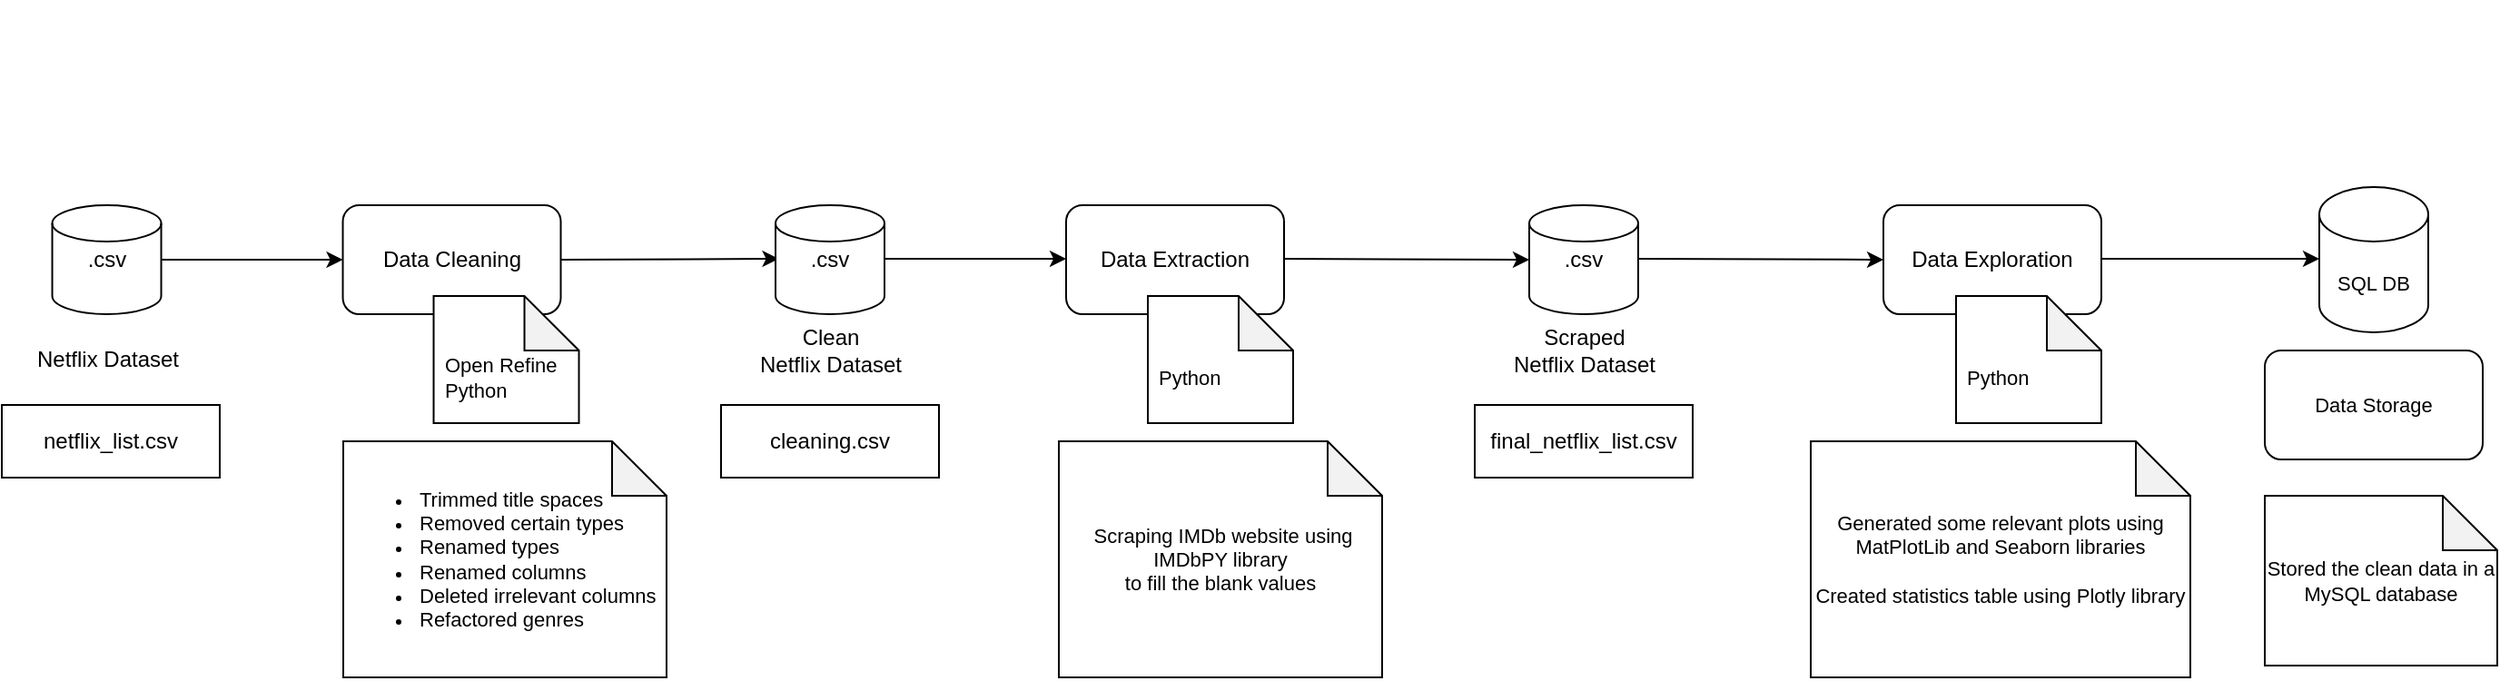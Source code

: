 <mxfile version="15.7.3" type="device"><diagram id="C5RBs43oDa-KdzZeNtuy" name="Page-1"><mxGraphModel dx="1422" dy="737" grid="1" gridSize="10" guides="1" tooltips="1" connect="1" arrows="1" fold="1" page="1" pageScale="1" pageWidth="827" pageHeight="1169" math="0" shadow="0"><root><mxCell id="WIyWlLk6GJQsqaUBKTNV-0"/><mxCell id="WIyWlLk6GJQsqaUBKTNV-1" parent="WIyWlLk6GJQsqaUBKTNV-0"/><mxCell id="yE1YxdWQRBVMyqgQBmIp-1" value=".csv" style="strokeWidth=1;html=1;shape=mxgraph.flowchart.database;whiteSpace=wrap;fontColor=default;fillColor=default;strokeColor=default;align=center;" parent="WIyWlLk6GJQsqaUBKTNV-1" vertex="1"><mxGeometry x="201.76" y="390" width="60" height="60" as="geometry"/></mxCell><mxCell id="yE1YxdWQRBVMyqgQBmIp-2" value="" style="shape=image;imageAspect=0;aspect=fixed;verticalLabelPosition=bottom;verticalAlign=top;fontColor=default;strokeColor=default;strokeWidth=1;fillColor=default;image=https://wikiimg.tojsiabtv.com/wikipedia/commons/7/7c/Kaggle_logo.png;" parent="WIyWlLk6GJQsqaUBKTNV-1" vertex="1"><mxGeometry x="182.24" y="325.51" width="103.52" height="40.01" as="geometry"/></mxCell><mxCell id="yE1YxdWQRBVMyqgQBmIp-3" value="Netflix Dataset" style="text;html=1;resizable=0;autosize=1;align=center;verticalAlign=middle;points=[];fillColor=none;strokeColor=none;rounded=0;fontColor=default;" parent="WIyWlLk6GJQsqaUBKTNV-1" vertex="1"><mxGeometry x="186.76" y="465" width="90" height="20" as="geometry"/></mxCell><mxCell id="yE1YxdWQRBVMyqgQBmIp-5" value="" style="endArrow=classic;html=1;rounded=0;labelBackgroundColor=default;fontColor=default;strokeColor=default;exitX=1;exitY=0.5;exitDx=0;exitDy=0;exitPerimeter=0;" parent="WIyWlLk6GJQsqaUBKTNV-1" source="yE1YxdWQRBVMyqgQBmIp-1" edge="1"><mxGeometry width="50" height="50" relative="1" as="geometry"><mxPoint x="311.76" y="460" as="sourcePoint"/><mxPoint x="361.76" y="420" as="targetPoint"/></mxGeometry></mxCell><mxCell id="yE1YxdWQRBVMyqgQBmIp-6" value="Data Cleaning" style="rounded=1;whiteSpace=wrap;html=1;fontColor=default;strokeColor=default;strokeWidth=1;fillColor=default;" parent="WIyWlLk6GJQsqaUBKTNV-1" vertex="1"><mxGeometry x="361.76" y="390" width="120" height="60" as="geometry"/></mxCell><mxCell id="yE1YxdWQRBVMyqgQBmIp-7" value="Open Refine&lt;br&gt;Python" style="shape=note;whiteSpace=wrap;html=1;backgroundOutline=1;darkOpacity=0.05;fontColor=default;strokeColor=default;strokeWidth=1;fillColor=default;align=left;fontSize=11;verticalAlign=middle;spacingLeft=4;spacingTop=20;" parent="WIyWlLk6GJQsqaUBKTNV-1" vertex="1"><mxGeometry x="411.76" y="440" width="80" height="70" as="geometry"/></mxCell><mxCell id="yE1YxdWQRBVMyqgQBmIp-10" value="Data Storage" style="rounded=1;whiteSpace=wrap;html=1;fontSize=11;fontColor=default;strokeColor=default;strokeWidth=1;fillColor=default;align=center;verticalAlign=middle;" parent="WIyWlLk6GJQsqaUBKTNV-1" vertex="1"><mxGeometry x="1420" y="470" width="120" height="60" as="geometry"/></mxCell><mxCell id="yE1YxdWQRBVMyqgQBmIp-11" value="SQL DB" style="shape=cylinder3;whiteSpace=wrap;html=1;boundedLbl=1;backgroundOutline=1;size=15;fontSize=11;fontColor=default;strokeColor=default;strokeWidth=1;fillColor=default;align=center;verticalAlign=middle;" parent="WIyWlLk6GJQsqaUBKTNV-1" vertex="1"><mxGeometry x="1450" y="380" width="60" height="80" as="geometry"/></mxCell><mxCell id="yE1YxdWQRBVMyqgQBmIp-12" value="" style="endArrow=classic;html=1;rounded=0;labelBackgroundColor=default;fontSize=11;fontColor=default;strokeColor=default;exitX=1;exitY=0.5;exitDx=0;exitDy=0;exitPerimeter=0;" parent="WIyWlLk6GJQsqaUBKTNV-1" edge="1"><mxGeometry width="50" height="50" relative="1" as="geometry"><mxPoint x="1330" y="419.5" as="sourcePoint"/><mxPoint x="1450" y="419.5" as="targetPoint"/></mxGeometry></mxCell><mxCell id="yE1YxdWQRBVMyqgQBmIp-16" value="&lt;ul&gt;&lt;li&gt;Trimmed title spaces&lt;/li&gt;&lt;li&gt;Removed certain types&lt;br&gt;&lt;/li&gt;&lt;li&gt;Renamed types&lt;br&gt;&lt;/li&gt;&lt;li&gt;Renamed columns&lt;/li&gt;&lt;li&gt;Deleted irrelevant columns&lt;/li&gt;&lt;li&gt;Refactored genres&lt;/li&gt;&lt;/ul&gt;" style="shape=note;whiteSpace=wrap;html=1;backgroundOutline=1;darkOpacity=0.05;fontSize=11;fontColor=default;strokeColor=default;strokeWidth=1;fillColor=default;align=left;verticalAlign=middle;" parent="WIyWlLk6GJQsqaUBKTNV-1" vertex="1"><mxGeometry x="362" y="520" width="178" height="130" as="geometry"/></mxCell><mxCell id="uId7IU0Lj4YNat6kNl0c-0" value="Data Extraction" style="rounded=1;whiteSpace=wrap;html=1;fontColor=default;strokeColor=default;strokeWidth=1;fillColor=default;" parent="WIyWlLk6GJQsqaUBKTNV-1" vertex="1"><mxGeometry x="760" y="390" width="120" height="60" as="geometry"/></mxCell><mxCell id="uId7IU0Lj4YNat6kNl0c-2" value="&lt;span&gt;&amp;nbsp;Scraping IMDb website using IMDbPY library&lt;br&gt;to fill the blank values&lt;br&gt;&lt;/span&gt;" style="shape=note;whiteSpace=wrap;html=1;backgroundOutline=1;darkOpacity=0.05;fontSize=11;fontColor=default;strokeColor=default;strokeWidth=1;fillColor=default;align=center;verticalAlign=middle;" parent="WIyWlLk6GJQsqaUBKTNV-1" vertex="1"><mxGeometry x="756" y="520" width="178" height="130" as="geometry"/></mxCell><mxCell id="uId7IU0Lj4YNat6kNl0c-4" value="Python&lt;br&gt;" style="shape=note;whiteSpace=wrap;html=1;backgroundOutline=1;darkOpacity=0.05;fontColor=default;strokeColor=default;strokeWidth=1;fillColor=default;align=left;fontSize=11;verticalAlign=middle;spacingLeft=4;spacingTop=20;" parent="WIyWlLk6GJQsqaUBKTNV-1" vertex="1"><mxGeometry x="805" y="440" width="80" height="70" as="geometry"/></mxCell><mxCell id="uId7IU0Lj4YNat6kNl0c-5" value="" style="endArrow=classic;html=1;rounded=0;labelBackgroundColor=default;fontSize=11;fontColor=default;strokeColor=default;exitX=1;exitY=0.5;exitDx=0;exitDy=0;entryX=0;entryY=0.5;entryDx=0;entryDy=0;entryPerimeter=0;" parent="WIyWlLk6GJQsqaUBKTNV-1" target="uId7IU0Lj4YNat6kNl0c-6" edge="1"><mxGeometry width="50" height="50" relative="1" as="geometry"><mxPoint x="880.0" y="419.5" as="sourcePoint"/><mxPoint x="1010.0" y="419.5" as="targetPoint"/></mxGeometry></mxCell><mxCell id="uId7IU0Lj4YNat6kNl0c-6" value=".csv" style="strokeWidth=1;html=1;shape=mxgraph.flowchart.database;whiteSpace=wrap;fontColor=default;fillColor=default;strokeColor=default;align=center;" parent="WIyWlLk6GJQsqaUBKTNV-1" vertex="1"><mxGeometry x="1015" y="390" width="60" height="60" as="geometry"/></mxCell><mxCell id="uId7IU0Lj4YNat6kNl0c-7" value="Scraped&lt;br&gt;Netflix Dataset" style="text;html=1;resizable=0;autosize=1;align=center;verticalAlign=middle;points=[];fillColor=none;strokeColor=none;rounded=0;fontColor=default;" parent="WIyWlLk6GJQsqaUBKTNV-1" vertex="1"><mxGeometry x="1000" y="455" width="90" height="30" as="geometry"/></mxCell><mxCell id="uId7IU0Lj4YNat6kNl0c-8" value="netflix_list.csv" style="rounded=0;whiteSpace=wrap;html=1;align=center;" parent="WIyWlLk6GJQsqaUBKTNV-1" vertex="1"><mxGeometry x="174" y="500" width="120" height="40" as="geometry"/></mxCell><mxCell id="uId7IU0Lj4YNat6kNl0c-9" value="final_netflix_list.csv" style="rounded=0;whiteSpace=wrap;html=1;align=center;" parent="WIyWlLk6GJQsqaUBKTNV-1" vertex="1"><mxGeometry x="985" y="500" width="120" height="40" as="geometry"/></mxCell><mxCell id="uId7IU0Lj4YNat6kNl0c-10" value="" style="endArrow=classic;html=1;rounded=0;labelBackgroundColor=default;fontSize=11;fontColor=default;strokeColor=default;exitX=1;exitY=0.5;exitDx=0;exitDy=0;entryX=0;entryY=0.5;entryDx=0;entryDy=0;" parent="WIyWlLk6GJQsqaUBKTNV-1" target="uId7IU0Lj4YNat6kNl0c-11" edge="1"><mxGeometry width="50" height="50" relative="1" as="geometry"><mxPoint x="1075" y="419.5" as="sourcePoint"/><mxPoint x="1205" y="419.5" as="targetPoint"/></mxGeometry></mxCell><mxCell id="uId7IU0Lj4YNat6kNl0c-11" value="Data Exploration" style="rounded=1;whiteSpace=wrap;html=1;fontSize=12;fontColor=default;strokeColor=default;strokeWidth=1;fillColor=default;align=center;verticalAlign=middle;" parent="WIyWlLk6GJQsqaUBKTNV-1" vertex="1"><mxGeometry x="1210" y="390" width="120" height="60" as="geometry"/></mxCell><mxCell id="uId7IU0Lj4YNat6kNl0c-13" value="" style="shape=image;verticalLabelPosition=bottom;labelBackgroundColor=#ffffff;verticalAlign=top;aspect=fixed;imageAspect=0;image=https://upload.wikimedia.org/wikipedia/commons/thumb/0/0a/Python.svg/1200px-Python.svg.png;fontColor=default;" parent="WIyWlLk6GJQsqaUBKTNV-1" vertex="1"><mxGeometry x="1241" y="305.52" width="60" height="60" as="geometry"/></mxCell><mxCell id="uId7IU0Lj4YNat6kNl0c-14" value="Python&lt;br&gt;" style="shape=note;whiteSpace=wrap;html=1;backgroundOutline=1;darkOpacity=0.05;fontColor=default;strokeColor=default;strokeWidth=1;fillColor=default;align=left;fontSize=11;verticalAlign=middle;spacingLeft=4;spacingTop=20;" parent="WIyWlLk6GJQsqaUBKTNV-1" vertex="1"><mxGeometry x="1250" y="440" width="80" height="70" as="geometry"/></mxCell><mxCell id="uId7IU0Lj4YNat6kNl0c-15" value="&lt;blockquote style=&quot;margin: 0 0 0 40px ; border: none ; padding: 0px&quot;&gt;&lt;/blockquote&gt;&lt;span&gt;Generated some relevant plots using MatPlotLib and Seaborn libraries&lt;/span&gt;&lt;br&gt;&lt;span&gt;&lt;br&gt;Created statistics table using Plotly library&lt;/span&gt;" style="shape=note;whiteSpace=wrap;html=1;backgroundOutline=1;darkOpacity=0.05;fontSize=11;fontColor=default;strokeColor=default;strokeWidth=1;fillColor=default;align=center;verticalAlign=middle;labelPosition=center;verticalLabelPosition=middle;" parent="WIyWlLk6GJQsqaUBKTNV-1" vertex="1"><mxGeometry x="1170" y="520" width="209" height="130" as="geometry"/></mxCell><mxCell id="uId7IU0Lj4YNat6kNl0c-16" value="&lt;span&gt;Stored the clean data in a MySQL database&lt;br&gt;&lt;/span&gt;" style="shape=note;whiteSpace=wrap;html=1;backgroundOutline=1;darkOpacity=0.05;fontSize=11;fontColor=default;strokeColor=default;strokeWidth=1;fillColor=default;align=center;verticalAlign=middle;" parent="WIyWlLk6GJQsqaUBKTNV-1" vertex="1"><mxGeometry x="1420" y="550" width="128" height="93.48" as="geometry"/></mxCell><mxCell id="uId7IU0Lj4YNat6kNl0c-19" value="" style="shape=image;verticalLabelPosition=bottom;labelBackgroundColor=#ffffff;verticalAlign=top;aspect=fixed;imageAspect=0;image=https://d1.awsstatic.com/asset-repository/products/amazon-rds/1024px-MySQL.ff87215b43fd7292af172e2a5d9b844217262571.png;" parent="WIyWlLk6GJQsqaUBKTNV-1" vertex="1"><mxGeometry x="1428" y="305.52" width="104" height="53.8" as="geometry"/></mxCell><mxCell id="uId7IU0Lj4YNat6kNl0c-21" value="" style="shape=image;verticalLabelPosition=bottom;labelBackgroundColor=#ffffff;verticalAlign=top;aspect=fixed;imageAspect=0;image=https://upload.wikimedia.org/wikipedia/commons/thumb/6/69/IMDB_Logo_2016.svg/1200px-IMDB_Logo_2016.svg.png;" parent="WIyWlLk6GJQsqaUBKTNV-1" vertex="1"><mxGeometry x="778.32" y="323.52" width="83.36" height="42" as="geometry"/></mxCell><mxCell id="uId7IU0Lj4YNat6kNl0c-23" value="" style="shape=image;verticalLabelPosition=bottom;labelBackgroundColor=#ffffff;verticalAlign=top;aspect=fixed;imageAspect=0;image=https://www.pngall.com/wp-content/uploads/4/N-Netflix-Logo.png;" parent="WIyWlLk6GJQsqaUBKTNV-1" vertex="1"><mxGeometry x="1029.3" y="316.16" width="31.41" height="56.72" as="geometry"/></mxCell><mxCell id="uId7IU0Lj4YNat6kNl0c-24" value="" style="endArrow=classic;html=1;rounded=0;labelBackgroundColor=default;fontColor=default;strokeColor=default;exitX=1;exitY=0.5;exitDx=0;exitDy=0;" parent="WIyWlLk6GJQsqaUBKTNV-1" source="yE1YxdWQRBVMyqgQBmIp-6" edge="1"><mxGeometry width="50" height="50" relative="1" as="geometry"><mxPoint x="501.76" y="419.5" as="sourcePoint"/><mxPoint x="601.76" y="419.5" as="targetPoint"/></mxGeometry></mxCell><mxCell id="uId7IU0Lj4YNat6kNl0c-25" value="&lt;div&gt;&lt;span&gt;.csv&lt;/span&gt;&lt;/div&gt;" style="strokeWidth=1;html=1;shape=mxgraph.flowchart.database;whiteSpace=wrap;fontColor=default;fillColor=default;strokeColor=default;align=center;" parent="WIyWlLk6GJQsqaUBKTNV-1" vertex="1"><mxGeometry x="600" y="390" width="60" height="60" as="geometry"/></mxCell><mxCell id="uId7IU0Lj4YNat6kNl0c-26" value="Clean&lt;br&gt;Netflix Dataset" style="text;html=1;resizable=0;autosize=1;align=center;verticalAlign=middle;points=[];fillColor=none;strokeColor=none;rounded=0;fontColor=default;" parent="WIyWlLk6GJQsqaUBKTNV-1" vertex="1"><mxGeometry x="585" y="455" width="90" height="30" as="geometry"/></mxCell><mxCell id="uId7IU0Lj4YNat6kNl0c-29" value="cleaning.csv" style="rounded=0;whiteSpace=wrap;html=1;align=center;" parent="WIyWlLk6GJQsqaUBKTNV-1" vertex="1"><mxGeometry x="570" y="500" width="120" height="40" as="geometry"/></mxCell><mxCell id="uId7IU0Lj4YNat6kNl0c-31" value="" style="endArrow=classic;html=1;rounded=0;labelBackgroundColor=default;fontColor=default;strokeColor=default;exitX=1;exitY=0.5;exitDx=0;exitDy=0;exitPerimeter=0;" parent="WIyWlLk6GJQsqaUBKTNV-1" edge="1"><mxGeometry width="50" height="50" relative="1" as="geometry"><mxPoint x="660" y="419.5" as="sourcePoint"/><mxPoint x="760" y="419.5" as="targetPoint"/></mxGeometry></mxCell><mxCell id="eTp7IxHywmBWPYNskiG9-1" value="" style="shape=image;verticalLabelPosition=bottom;labelBackgroundColor=#ffffff;verticalAlign=top;aspect=fixed;imageAspect=0;image=https://products.containerize.com/big-data/openrefine/menu_image.png;" vertex="1" parent="WIyWlLk6GJQsqaUBKTNV-1"><mxGeometry x="353.38" y="277.14" width="136.76" height="136.76" as="geometry"/></mxCell></root></mxGraphModel></diagram></mxfile>
